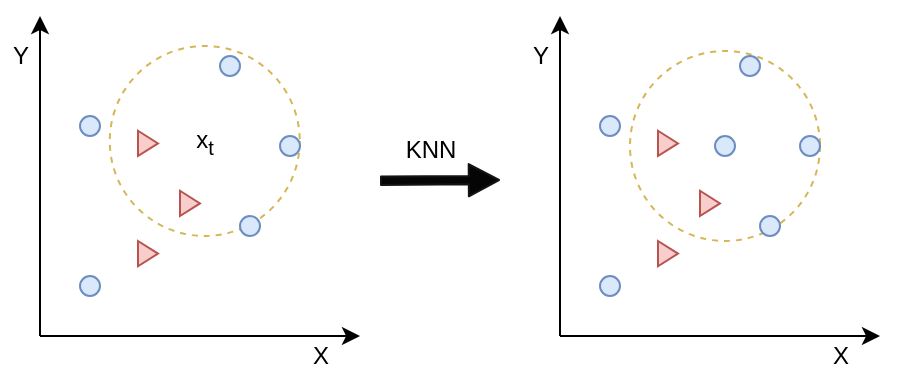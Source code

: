 <mxfile version="13.0.8" type="device"><diagram id="sQrW75KCmpS-O4fBmEaw" name="Page-1"><mxGraphModel dx="761" dy="390" grid="1" gridSize="10" guides="1" tooltips="1" connect="1" arrows="1" fold="1" page="1" pageScale="1" pageWidth="827" pageHeight="1169" math="1" shadow="0"><root><mxCell id="0"/><mxCell id="1" parent="0"/><mxCell id="O73Kqt70cYzRXwlSkXE4-116" value="x&lt;sub&gt;t&lt;/sub&gt;" style="ellipse;whiteSpace=wrap;html=1;aspect=fixed;fillColor=none;dashed=1;strokeColor=#d6b656;" parent="1" vertex="1"><mxGeometry x="394.88" y="255" width="95" height="95" as="geometry"/></mxCell><mxCell id="O73Kqt70cYzRXwlSkXE4-118" value="" style="ellipse;whiteSpace=wrap;html=1;aspect=fixed;fillColor=none;dashed=1;strokeColor=#d6b656;" parent="1" vertex="1"><mxGeometry x="655" y="257.5" width="95" height="95" as="geometry"/></mxCell><mxCell id="O73Kqt70cYzRXwlSkXE4-1" value="" style="endArrow=classic;html=1;" parent="1" edge="1"><mxGeometry width="50" height="50" relative="1" as="geometry"><mxPoint x="360" y="400" as="sourcePoint"/><mxPoint x="360" y="240" as="targetPoint"/></mxGeometry></mxCell><mxCell id="O73Kqt70cYzRXwlSkXE4-2" value="" style="endArrow=classic;html=1;" parent="1" edge="1"><mxGeometry width="50" height="50" relative="1" as="geometry"><mxPoint x="360" y="400" as="sourcePoint"/><mxPoint x="520" y="400" as="targetPoint"/></mxGeometry></mxCell><mxCell id="O73Kqt70cYzRXwlSkXE4-4" value="" style="ellipse;whiteSpace=wrap;html=1;aspect=fixed;fillColor=#dae8fc;strokeColor=#6c8ebf;" parent="1" vertex="1"><mxGeometry x="480" y="300" width="10" height="10" as="geometry"/></mxCell><mxCell id="O73Kqt70cYzRXwlSkXE4-5" value="" style="ellipse;whiteSpace=wrap;html=1;aspect=fixed;fillColor=#dae8fc;strokeColor=#6c8ebf;" parent="1" vertex="1"><mxGeometry x="450" y="260" width="10" height="10" as="geometry"/></mxCell><mxCell id="O73Kqt70cYzRXwlSkXE4-6" value="" style="ellipse;whiteSpace=wrap;html=1;aspect=fixed;fillColor=#dae8fc;strokeColor=#6c8ebf;" parent="1" vertex="1"><mxGeometry x="460" y="340" width="10" height="10" as="geometry"/></mxCell><mxCell id="O73Kqt70cYzRXwlSkXE4-7" value="" style="ellipse;whiteSpace=wrap;html=1;aspect=fixed;fillColor=#dae8fc;strokeColor=#6c8ebf;" parent="1" vertex="1"><mxGeometry x="380" y="290" width="10" height="10" as="geometry"/></mxCell><mxCell id="O73Kqt70cYzRXwlSkXE4-8" value="" style="ellipse;whiteSpace=wrap;html=1;aspect=fixed;fillColor=#dae8fc;strokeColor=#6c8ebf;" parent="1" vertex="1"><mxGeometry x="380" y="370" width="10" height="10" as="geometry"/></mxCell><mxCell id="O73Kqt70cYzRXwlSkXE4-21" value="" style="shape=flexArrow;endArrow=classic;html=1;endWidth=10.939;endSize=4.703;width=4.138;fillColor=#050505;strokeColor=#141414;" parent="1" edge="1"><mxGeometry width="50" height="50" relative="1" as="geometry"><mxPoint x="530" y="322.38" as="sourcePoint"/><mxPoint x="590" y="322" as="targetPoint"/></mxGeometry></mxCell><mxCell id="O73Kqt70cYzRXwlSkXE4-98" value="" style="endArrow=classic;html=1;" parent="1" edge="1"><mxGeometry width="50" height="50" relative="1" as="geometry"><mxPoint x="620" y="400" as="sourcePoint"/><mxPoint x="620" y="240" as="targetPoint"/></mxGeometry></mxCell><mxCell id="O73Kqt70cYzRXwlSkXE4-99" value="" style="endArrow=classic;html=1;" parent="1" edge="1"><mxGeometry width="50" height="50" relative="1" as="geometry"><mxPoint x="620" y="400" as="sourcePoint"/><mxPoint x="780" y="400" as="targetPoint"/></mxGeometry></mxCell><mxCell id="O73Kqt70cYzRXwlSkXE4-100" value="" style="ellipse;whiteSpace=wrap;html=1;aspect=fixed;fillColor=#dae8fc;strokeColor=#6c8ebf;" parent="1" vertex="1"><mxGeometry x="740" y="300" width="10" height="10" as="geometry"/></mxCell><mxCell id="O73Kqt70cYzRXwlSkXE4-101" value="" style="ellipse;whiteSpace=wrap;html=1;aspect=fixed;fillColor=#dae8fc;strokeColor=#6c8ebf;" parent="1" vertex="1"><mxGeometry x="710" y="260" width="10" height="10" as="geometry"/></mxCell><mxCell id="O73Kqt70cYzRXwlSkXE4-102" value="" style="ellipse;whiteSpace=wrap;html=1;aspect=fixed;fillColor=#dae8fc;strokeColor=#6c8ebf;" parent="1" vertex="1"><mxGeometry x="720" y="340" width="10" height="10" as="geometry"/></mxCell><mxCell id="O73Kqt70cYzRXwlSkXE4-103" value="" style="ellipse;whiteSpace=wrap;html=1;aspect=fixed;fillColor=#dae8fc;strokeColor=#6c8ebf;" parent="1" vertex="1"><mxGeometry x="640" y="290" width="10" height="10" as="geometry"/></mxCell><mxCell id="O73Kqt70cYzRXwlSkXE4-104" value="" style="ellipse;whiteSpace=wrap;html=1;aspect=fixed;fillColor=#dae8fc;strokeColor=#6c8ebf;" parent="1" vertex="1"><mxGeometry x="640" y="370" width="10" height="10" as="geometry"/></mxCell><mxCell id="O73Kqt70cYzRXwlSkXE4-119" value="" style="ellipse;whiteSpace=wrap;html=1;aspect=fixed;fillColor=#dae8fc;strokeColor=#6c8ebf;" parent="1" vertex="1"><mxGeometry x="697.5" y="300" width="10" height="10" as="geometry"/></mxCell><mxCell id="O73Kqt70cYzRXwlSkXE4-120" value="KNN" style="text;html=1;align=center;verticalAlign=middle;resizable=0;points=[];autosize=1;" parent="1" vertex="1"><mxGeometry x="535" y="297.38" width="40" height="20" as="geometry"/></mxCell><mxCell id="IOB9j-b8GmoyOFGuANW7-1" value="X" style="text;html=1;align=center;verticalAlign=middle;resizable=0;points=[];autosize=1;" parent="1" vertex="1"><mxGeometry x="490" y="400" width="20" height="20" as="geometry"/></mxCell><mxCell id="IOB9j-b8GmoyOFGuANW7-2" value="Y" style="text;html=1;align=center;verticalAlign=middle;resizable=0;points=[];autosize=1;" parent="1" vertex="1"><mxGeometry x="340" y="250" width="20" height="20" as="geometry"/></mxCell><mxCell id="IOB9j-b8GmoyOFGuANW7-3" value="X" style="text;html=1;align=center;verticalAlign=middle;resizable=0;points=[];autosize=1;" parent="1" vertex="1"><mxGeometry x="750" y="400" width="20" height="20" as="geometry"/></mxCell><mxCell id="IOB9j-b8GmoyOFGuANW7-4" value="Y" style="text;html=1;align=center;verticalAlign=middle;resizable=0;points=[];autosize=1;" parent="1" vertex="1"><mxGeometry x="600" y="250" width="20" height="20" as="geometry"/></mxCell><mxCell id="IOB9j-b8GmoyOFGuANW7-5" value="" style="triangle;whiteSpace=wrap;html=1;fillColor=#f8cecc;strokeColor=#b85450;" parent="1" vertex="1"><mxGeometry x="409" y="297.38" width="10" height="12.62" as="geometry"/></mxCell><mxCell id="IOB9j-b8GmoyOFGuANW7-8" value="" style="triangle;whiteSpace=wrap;html=1;fillColor=#f8cecc;strokeColor=#b85450;" parent="1" vertex="1"><mxGeometry x="409" y="352.5" width="10" height="12.62" as="geometry"/></mxCell><mxCell id="IOB9j-b8GmoyOFGuANW7-9" value="" style="triangle;whiteSpace=wrap;html=1;fillColor=#f8cecc;strokeColor=#b85450;" parent="1" vertex="1"><mxGeometry x="430" y="327.38" width="10" height="12.62" as="geometry"/></mxCell><mxCell id="IOB9j-b8GmoyOFGuANW7-10" value="" style="triangle;whiteSpace=wrap;html=1;fillColor=#f8cecc;strokeColor=#b85450;" parent="1" vertex="1"><mxGeometry x="669" y="297.38" width="10" height="12.62" as="geometry"/></mxCell><mxCell id="IOB9j-b8GmoyOFGuANW7-11" value="" style="triangle;whiteSpace=wrap;html=1;fillColor=#f8cecc;strokeColor=#b85450;" parent="1" vertex="1"><mxGeometry x="669" y="352.5" width="10" height="12.62" as="geometry"/></mxCell><mxCell id="IOB9j-b8GmoyOFGuANW7-12" value="" style="triangle;whiteSpace=wrap;html=1;fillColor=#f8cecc;strokeColor=#b85450;" parent="1" vertex="1"><mxGeometry x="690" y="327.38" width="10" height="12.62" as="geometry"/></mxCell></root></mxGraphModel></diagram></mxfile>